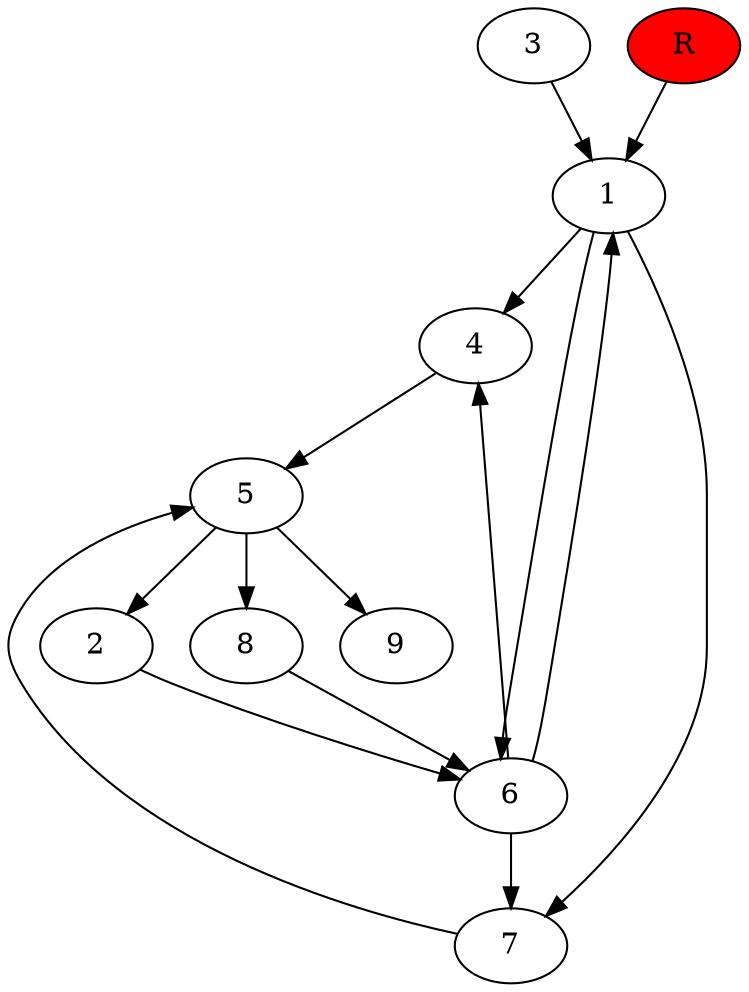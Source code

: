 digraph prb26743 {
	1
	2
	3
	4
	5
	6
	7
	8
	R [fillcolor="#ff0000" style=filled]
	1 -> 4
	1 -> 6
	1 -> 7
	2 -> 6
	3 -> 1
	4 -> 5
	5 -> 2
	5 -> 8
	5 -> 9
	6 -> 1
	6 -> 4
	6 -> 7
	7 -> 5
	8 -> 6
	R -> 1
}
